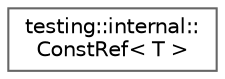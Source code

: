 digraph "Gráfico de jerarquía de clases"
{
 // LATEX_PDF_SIZE
  bgcolor="transparent";
  edge [fontname=Helvetica,fontsize=10,labelfontname=Helvetica,labelfontsize=10];
  node [fontname=Helvetica,fontsize=10,shape=box,height=0.2,width=0.4];
  rankdir="LR";
  Node0 [id="Node000000",label="testing::internal::\lConstRef\< T \>",height=0.2,width=0.4,color="grey40", fillcolor="white", style="filled",URL="$structtesting_1_1internal_1_1_const_ref.html",tooltip=" "];
}
